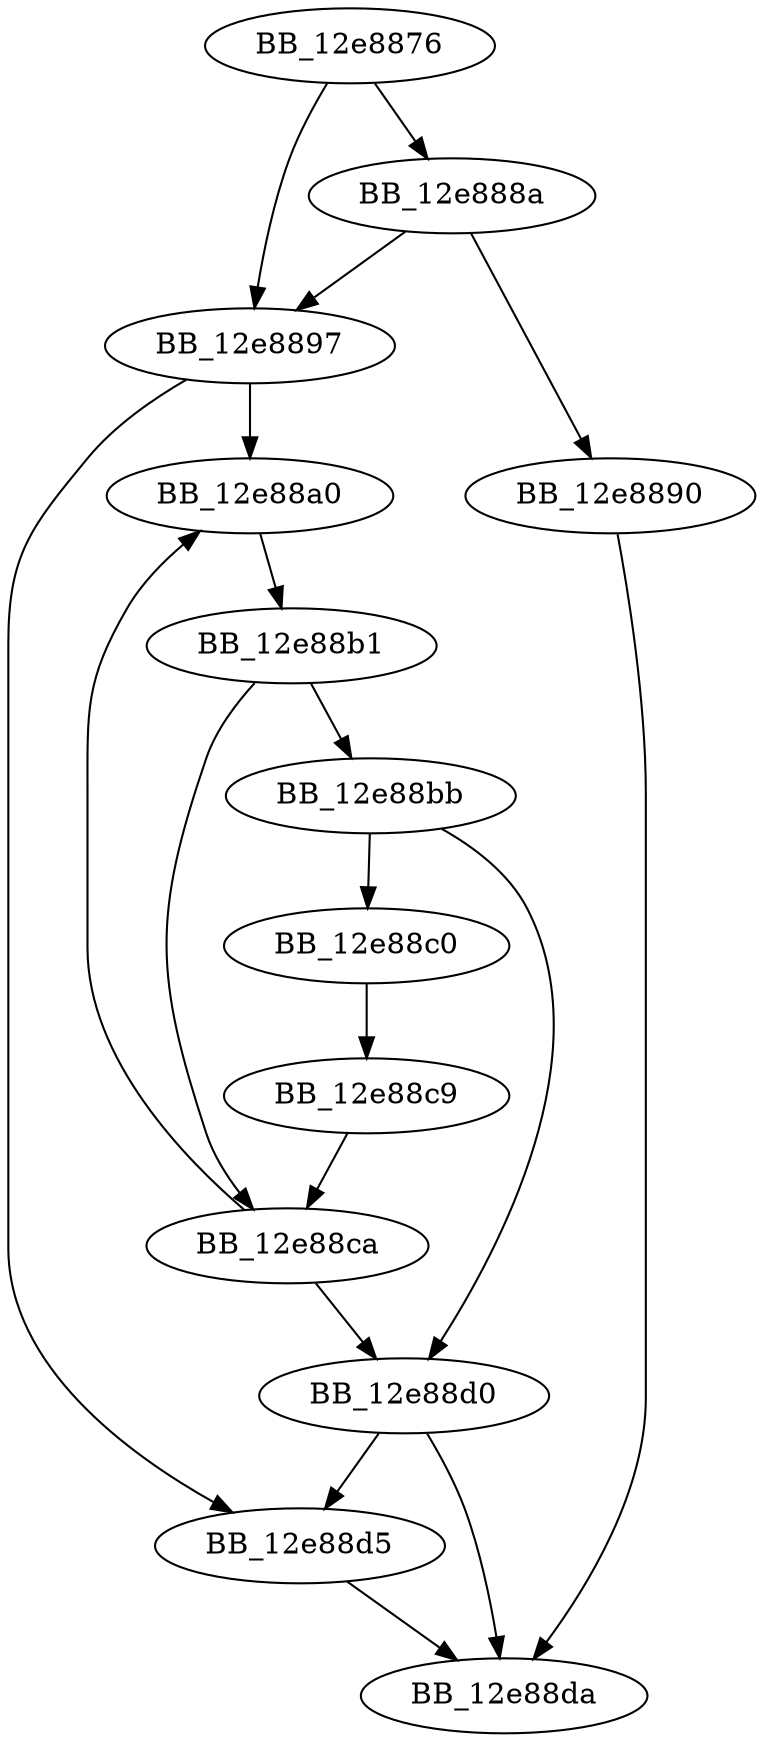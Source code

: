 DiGraph _write_string{
BB_12e8876->BB_12e888a
BB_12e8876->BB_12e8897
BB_12e888a->BB_12e8890
BB_12e888a->BB_12e8897
BB_12e8890->BB_12e88da
BB_12e8897->BB_12e88a0
BB_12e8897->BB_12e88d5
BB_12e88a0->BB_12e88b1
BB_12e88b1->BB_12e88bb
BB_12e88b1->BB_12e88ca
BB_12e88bb->BB_12e88c0
BB_12e88bb->BB_12e88d0
BB_12e88c0->BB_12e88c9
BB_12e88c9->BB_12e88ca
BB_12e88ca->BB_12e88a0
BB_12e88ca->BB_12e88d0
BB_12e88d0->BB_12e88d5
BB_12e88d0->BB_12e88da
BB_12e88d5->BB_12e88da
}
